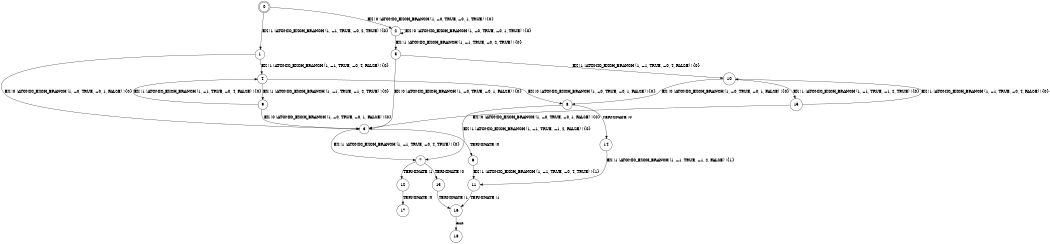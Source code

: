 digraph BCG {
size = "7, 10.5";
center = TRUE;
node [shape = circle];
0 [peripheries = 2];
0 -> 1 [label = "EX !1 !ATOMIC_EXCH_BRANCH (1, +1, TRUE, +0, 2, TRUE) !{0}"];
0 -> 2 [label = "EX !0 !ATOMIC_EXCH_BRANCH (1, +0, TRUE, +0, 1, TRUE) !{0}"];
1 -> 3 [label = "EX !0 !ATOMIC_EXCH_BRANCH (1, +0, TRUE, +0, 1, FALSE) !{0}"];
1 -> 4 [label = "EX !1 !ATOMIC_EXCH_BRANCH (1, +1, TRUE, +0, 4, FALSE) !{0}"];
2 -> 5 [label = "EX !1 !ATOMIC_EXCH_BRANCH (1, +1, TRUE, +0, 2, TRUE) !{0}"];
2 -> 2 [label = "EX !0 !ATOMIC_EXCH_BRANCH (1, +0, TRUE, +0, 1, TRUE) !{0}"];
3 -> 6 [label = "TERMINATE !0"];
3 -> 7 [label = "EX !1 !ATOMIC_EXCH_BRANCH (1, +1, TRUE, +0, 4, TRUE) !{0}"];
4 -> 8 [label = "EX !0 !ATOMIC_EXCH_BRANCH (1, +0, TRUE, +0, 1, FALSE) !{0}"];
4 -> 9 [label = "EX !1 !ATOMIC_EXCH_BRANCH (1, +1, TRUE, +1, 2, TRUE) !{0}"];
5 -> 10 [label = "EX !1 !ATOMIC_EXCH_BRANCH (1, +1, TRUE, +0, 4, FALSE) !{0}"];
5 -> 3 [label = "EX !0 !ATOMIC_EXCH_BRANCH (1, +0, TRUE, +0, 1, FALSE) !{0}"];
6 -> 11 [label = "EX !1 !ATOMIC_EXCH_BRANCH (1, +1, TRUE, +0, 4, TRUE) !{1}"];
7 -> 12 [label = "TERMINATE !1"];
7 -> 13 [label = "TERMINATE !0"];
8 -> 14 [label = "TERMINATE !0"];
8 -> 7 [label = "EX !1 !ATOMIC_EXCH_BRANCH (1, +1, TRUE, +1, 2, FALSE) !{0}"];
9 -> 3 [label = "EX !0 !ATOMIC_EXCH_BRANCH (1, +0, TRUE, +0, 1, FALSE) !{0}"];
9 -> 4 [label = "EX !1 !ATOMIC_EXCH_BRANCH (1, +1, TRUE, +0, 4, FALSE) !{0}"];
10 -> 15 [label = "EX !1 !ATOMIC_EXCH_BRANCH (1, +1, TRUE, +1, 2, TRUE) !{0}"];
10 -> 8 [label = "EX !0 !ATOMIC_EXCH_BRANCH (1, +0, TRUE, +0, 1, FALSE) !{0}"];
11 -> 16 [label = "TERMINATE !1"];
12 -> 17 [label = "TERMINATE !0"];
13 -> 16 [label = "TERMINATE !1"];
14 -> 11 [label = "EX !1 !ATOMIC_EXCH_BRANCH (1, +1, TRUE, +1, 2, FALSE) !{1}"];
15 -> 10 [label = "EX !1 !ATOMIC_EXCH_BRANCH (1, +1, TRUE, +0, 4, FALSE) !{0}"];
15 -> 3 [label = "EX !0 !ATOMIC_EXCH_BRANCH (1, +0, TRUE, +0, 1, FALSE) !{0}"];
16 -> 18 [label = "exit"];
}
